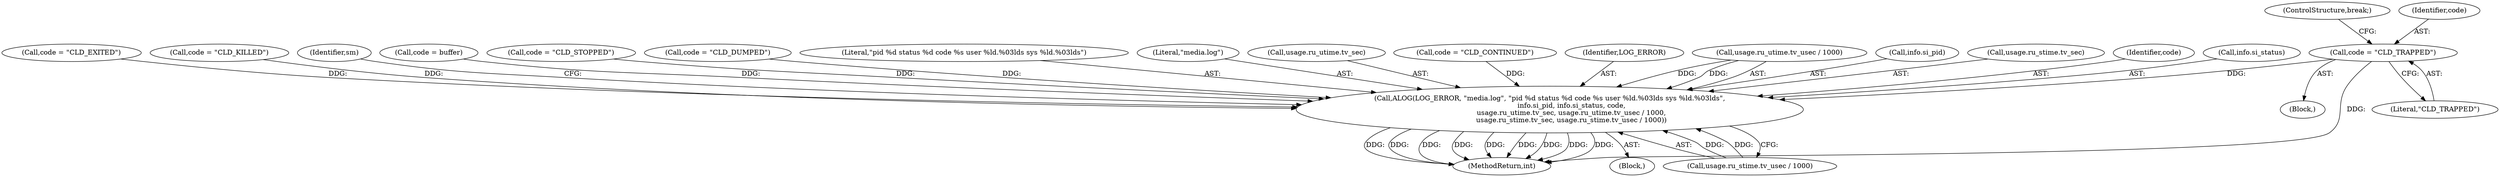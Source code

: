 digraph "0_Android_6fdee2a83432b3b150d6a34f231c4e2f7353c01e@pointer" {
"1000205" [label="(Call,code = \"CLD_TRAPPED\")"];
"1000232" [label="(Call,ALOG(LOG_ERROR, \"media.log\", \"pid %d status %d code %s user %ld.%03lds sys %ld.%03lds\",\n                    info.si_pid, info.si_status, code,\n                    usage.ru_utime.tv_sec, usage.ru_utime.tv_usec / 1000,\n                    usage.ru_stime.tv_sec, usage.ru_stime.tv_usec / 1000))"];
"1000334" [label="(MethodReturn,int)"];
"1000205" [label="(Call,code = \"CLD_TRAPPED\")"];
"1000150" [label="(Block,)"];
"1000195" [label="(Call,code = \"CLD_DUMPED\")"];
"1000235" [label="(Literal,\"pid %d status %d code %s user %ld.%03lds sys %ld.%03lds\")"];
"1000234" [label="(Literal,\"media.log\")"];
"1000243" [label="(Call,usage.ru_utime.tv_sec)"];
"1000232" [label="(Call,ALOG(LOG_ERROR, \"media.log\", \"pid %d status %d code %s user %ld.%03lds sys %ld.%03lds\",\n                    info.si_pid, info.si_status, code,\n                    usage.ru_utime.tv_sec, usage.ru_utime.tv_usec / 1000,\n                    usage.ru_stime.tv_sec, usage.ru_stime.tv_usec / 1000))"];
"1000210" [label="(Call,code = \"CLD_CONTINUED\")"];
"1000233" [label="(Identifier,LOG_ERROR)"];
"1000248" [label="(Call,usage.ru_utime.tv_usec / 1000)"];
"1000260" [label="(Call,usage.ru_stime.tv_usec / 1000)"];
"1000236" [label="(Call,info.si_pid)"];
"1000255" [label="(Call,usage.ru_stime.tv_sec)"];
"1000208" [label="(ControlStructure,break;)"];
"1000242" [label="(Identifier,code)"];
"1000239" [label="(Call,info.si_status)"];
"1000185" [label="(Call,code = \"CLD_EXITED\")"];
"1000206" [label="(Identifier,code)"];
"1000190" [label="(Call,code = \"CLD_KILLED\")"];
"1000207" [label="(Literal,\"CLD_TRAPPED\")"];
"1000269" [label="(Identifier,sm)"];
"1000223" [label="(Call,code = buffer)"];
"1000200" [label="(Call,code = \"CLD_STOPPED\")"];
"1000183" [label="(Block,)"];
"1000205" -> "1000183"  [label="AST: "];
"1000205" -> "1000207"  [label="CFG: "];
"1000206" -> "1000205"  [label="AST: "];
"1000207" -> "1000205"  [label="AST: "];
"1000208" -> "1000205"  [label="CFG: "];
"1000205" -> "1000334"  [label="DDG: "];
"1000205" -> "1000232"  [label="DDG: "];
"1000232" -> "1000150"  [label="AST: "];
"1000232" -> "1000260"  [label="CFG: "];
"1000233" -> "1000232"  [label="AST: "];
"1000234" -> "1000232"  [label="AST: "];
"1000235" -> "1000232"  [label="AST: "];
"1000236" -> "1000232"  [label="AST: "];
"1000239" -> "1000232"  [label="AST: "];
"1000242" -> "1000232"  [label="AST: "];
"1000243" -> "1000232"  [label="AST: "];
"1000248" -> "1000232"  [label="AST: "];
"1000255" -> "1000232"  [label="AST: "];
"1000260" -> "1000232"  [label="AST: "];
"1000269" -> "1000232"  [label="CFG: "];
"1000232" -> "1000334"  [label="DDG: "];
"1000232" -> "1000334"  [label="DDG: "];
"1000232" -> "1000334"  [label="DDG: "];
"1000232" -> "1000334"  [label="DDG: "];
"1000232" -> "1000334"  [label="DDG: "];
"1000232" -> "1000334"  [label="DDG: "];
"1000232" -> "1000334"  [label="DDG: "];
"1000232" -> "1000334"  [label="DDG: "];
"1000232" -> "1000334"  [label="DDG: "];
"1000185" -> "1000232"  [label="DDG: "];
"1000200" -> "1000232"  [label="DDG: "];
"1000190" -> "1000232"  [label="DDG: "];
"1000210" -> "1000232"  [label="DDG: "];
"1000195" -> "1000232"  [label="DDG: "];
"1000223" -> "1000232"  [label="DDG: "];
"1000248" -> "1000232"  [label="DDG: "];
"1000248" -> "1000232"  [label="DDG: "];
"1000260" -> "1000232"  [label="DDG: "];
"1000260" -> "1000232"  [label="DDG: "];
}
